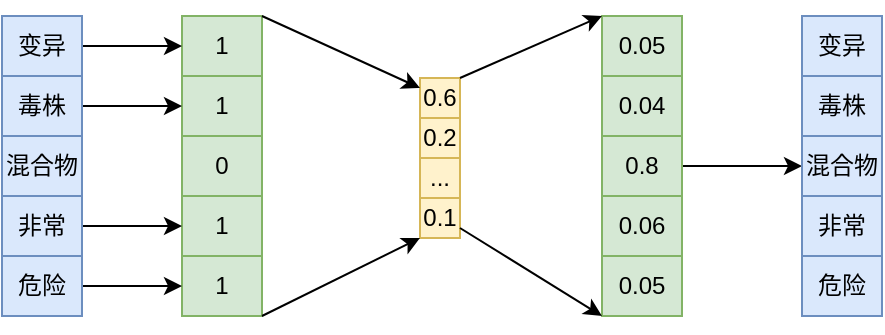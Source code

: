 <mxfile version="14.7.3" type="device"><diagram id="YkKa1AbzflaNIHXuRxRG" name="Page-1"><mxGraphModel dx="1422" dy="794" grid="1" gridSize="10" guides="1" tooltips="1" connect="1" arrows="1" fold="1" page="1" pageScale="1" pageWidth="827" pageHeight="1169" math="0" shadow="0"><root><mxCell id="0"/><mxCell id="1" parent="0"/><mxCell id="OP3TQhnnQsr90STlnJe3-1" value="1" style="rounded=0;whiteSpace=wrap;html=1;fillColor=#d5e8d4;strokeColor=#82b366;" vertex="1" parent="1"><mxGeometry x="240" y="180" width="40" height="30" as="geometry"/></mxCell><mxCell id="OP3TQhnnQsr90STlnJe3-2" value="1" style="rounded=0;whiteSpace=wrap;html=1;fillColor=#d5e8d4;strokeColor=#82b366;" vertex="1" parent="1"><mxGeometry x="240" y="210" width="40" height="30" as="geometry"/></mxCell><mxCell id="OP3TQhnnQsr90STlnJe3-3" value="0" style="rounded=0;whiteSpace=wrap;html=1;fillColor=#d5e8d4;strokeColor=#82b366;" vertex="1" parent="1"><mxGeometry x="240" y="240" width="40" height="30" as="geometry"/></mxCell><mxCell id="OP3TQhnnQsr90STlnJe3-4" value="1" style="rounded=0;whiteSpace=wrap;html=1;fillColor=#d5e8d4;strokeColor=#82b366;" vertex="1" parent="1"><mxGeometry x="240" y="270" width="40" height="30" as="geometry"/></mxCell><mxCell id="OP3TQhnnQsr90STlnJe3-5" value="1" style="rounded=0;whiteSpace=wrap;html=1;fillColor=#d5e8d4;strokeColor=#82b366;" vertex="1" parent="1"><mxGeometry x="240" y="300" width="40" height="30" as="geometry"/></mxCell><mxCell id="OP3TQhnnQsr90STlnJe3-6" value="0.05" style="rounded=0;whiteSpace=wrap;html=1;fillColor=#d5e8d4;strokeColor=#82b366;" vertex="1" parent="1"><mxGeometry x="450" y="180" width="40" height="30" as="geometry"/></mxCell><mxCell id="OP3TQhnnQsr90STlnJe3-7" value="0.04" style="rounded=0;whiteSpace=wrap;html=1;fillColor=#d5e8d4;strokeColor=#82b366;" vertex="1" parent="1"><mxGeometry x="450" y="210" width="40" height="30" as="geometry"/></mxCell><mxCell id="OP3TQhnnQsr90STlnJe3-43" style="edgeStyle=orthogonalEdgeStyle;rounded=0;orthogonalLoop=1;jettySize=auto;html=1;exitX=1;exitY=0.5;exitDx=0;exitDy=0;entryX=0;entryY=0.5;entryDx=0;entryDy=0;" edge="1" parent="1" source="OP3TQhnnQsr90STlnJe3-8" target="OP3TQhnnQsr90STlnJe3-40"><mxGeometry relative="1" as="geometry"/></mxCell><mxCell id="OP3TQhnnQsr90STlnJe3-8" value="0.8" style="rounded=0;whiteSpace=wrap;html=1;fillColor=#d5e8d4;strokeColor=#82b366;" vertex="1" parent="1"><mxGeometry x="450" y="240" width="40" height="30" as="geometry"/></mxCell><mxCell id="OP3TQhnnQsr90STlnJe3-9" value="0.06" style="rounded=0;whiteSpace=wrap;html=1;fillColor=#d5e8d4;strokeColor=#82b366;" vertex="1" parent="1"><mxGeometry x="450" y="270" width="40" height="30" as="geometry"/></mxCell><mxCell id="OP3TQhnnQsr90STlnJe3-10" value="0.05" style="rounded=0;whiteSpace=wrap;html=1;fillColor=#d5e8d4;strokeColor=#82b366;" vertex="1" parent="1"><mxGeometry x="450" y="300" width="40" height="30" as="geometry"/></mxCell><mxCell id="OP3TQhnnQsr90STlnJe3-16" value="0.6" style="rounded=0;whiteSpace=wrap;html=1;fillColor=#fff2cc;strokeColor=#d6b656;" vertex="1" parent="1"><mxGeometry x="359" y="211" width="20" height="20" as="geometry"/></mxCell><mxCell id="OP3TQhnnQsr90STlnJe3-17" value="0.2" style="rounded=0;whiteSpace=wrap;html=1;fillColor=#fff2cc;strokeColor=#d6b656;" vertex="1" parent="1"><mxGeometry x="359" y="231" width="20" height="20" as="geometry"/></mxCell><mxCell id="OP3TQhnnQsr90STlnJe3-18" value="..." style="rounded=0;whiteSpace=wrap;html=1;fillColor=#fff2cc;strokeColor=#d6b656;" vertex="1" parent="1"><mxGeometry x="359" y="251" width="20" height="20" as="geometry"/></mxCell><mxCell id="OP3TQhnnQsr90STlnJe3-19" value="0.1" style="rounded=0;whiteSpace=wrap;html=1;fillColor=#fff2cc;strokeColor=#d6b656;" vertex="1" parent="1"><mxGeometry x="359" y="271" width="20" height="20" as="geometry"/></mxCell><mxCell id="OP3TQhnnQsr90STlnJe3-20" value="" style="endArrow=classic;html=1;exitX=1;exitY=0;exitDx=0;exitDy=0;entryX=0;entryY=0.25;entryDx=0;entryDy=0;" edge="1" parent="1" source="OP3TQhnnQsr90STlnJe3-1" target="OP3TQhnnQsr90STlnJe3-16"><mxGeometry width="50" height="50" relative="1" as="geometry"><mxPoint x="590" y="410" as="sourcePoint"/><mxPoint x="640" y="360" as="targetPoint"/></mxGeometry></mxCell><mxCell id="OP3TQhnnQsr90STlnJe3-21" value="" style="endArrow=classic;html=1;exitX=1;exitY=1;exitDx=0;exitDy=0;entryX=0;entryY=1;entryDx=0;entryDy=0;" edge="1" parent="1" source="OP3TQhnnQsr90STlnJe3-5" target="OP3TQhnnQsr90STlnJe3-19"><mxGeometry width="50" height="50" relative="1" as="geometry"><mxPoint x="590" y="410" as="sourcePoint"/><mxPoint x="640" y="360" as="targetPoint"/></mxGeometry></mxCell><mxCell id="OP3TQhnnQsr90STlnJe3-22" value="" style="endArrow=classic;html=1;exitX=1;exitY=0;exitDx=0;exitDy=0;entryX=0;entryY=0;entryDx=0;entryDy=0;" edge="1" parent="1" source="OP3TQhnnQsr90STlnJe3-16" target="OP3TQhnnQsr90STlnJe3-6"><mxGeometry width="50" height="50" relative="1" as="geometry"><mxPoint x="590" y="410" as="sourcePoint"/><mxPoint x="640" y="360" as="targetPoint"/></mxGeometry></mxCell><mxCell id="OP3TQhnnQsr90STlnJe3-23" value="" style="endArrow=classic;html=1;exitX=1;exitY=0.75;exitDx=0;exitDy=0;entryX=0;entryY=1;entryDx=0;entryDy=0;" edge="1" parent="1" source="OP3TQhnnQsr90STlnJe3-19" target="OP3TQhnnQsr90STlnJe3-10"><mxGeometry width="50" height="50" relative="1" as="geometry"><mxPoint x="290" y="340" as="sourcePoint"/><mxPoint x="440" y="320" as="targetPoint"/></mxGeometry></mxCell><mxCell id="OP3TQhnnQsr90STlnJe3-34" style="edgeStyle=orthogonalEdgeStyle;rounded=0;orthogonalLoop=1;jettySize=auto;html=1;exitX=1;exitY=0.5;exitDx=0;exitDy=0;entryX=0;entryY=0.5;entryDx=0;entryDy=0;" edge="1" parent="1" source="OP3TQhnnQsr90STlnJe3-29" target="OP3TQhnnQsr90STlnJe3-1"><mxGeometry relative="1" as="geometry"/></mxCell><mxCell id="OP3TQhnnQsr90STlnJe3-29" value="变异" style="rounded=0;whiteSpace=wrap;html=1;fillColor=#dae8fc;strokeColor=#6c8ebf;" vertex="1" parent="1"><mxGeometry x="150" y="180" width="40" height="30" as="geometry"/></mxCell><mxCell id="OP3TQhnnQsr90STlnJe3-35" style="edgeStyle=orthogonalEdgeStyle;rounded=0;orthogonalLoop=1;jettySize=auto;html=1;exitX=1;exitY=0.5;exitDx=0;exitDy=0;entryX=0;entryY=0.5;entryDx=0;entryDy=0;" edge="1" parent="1" source="OP3TQhnnQsr90STlnJe3-30" target="OP3TQhnnQsr90STlnJe3-2"><mxGeometry relative="1" as="geometry"/></mxCell><mxCell id="OP3TQhnnQsr90STlnJe3-30" value="毒株" style="rounded=0;whiteSpace=wrap;html=1;fillColor=#dae8fc;strokeColor=#6c8ebf;" vertex="1" parent="1"><mxGeometry x="150" y="210" width="40" height="30" as="geometry"/></mxCell><mxCell id="OP3TQhnnQsr90STlnJe3-31" value="混合物" style="rounded=0;whiteSpace=wrap;html=1;fillColor=#dae8fc;strokeColor=#6c8ebf;" vertex="1" parent="1"><mxGeometry x="150" y="240" width="40" height="30" as="geometry"/></mxCell><mxCell id="OP3TQhnnQsr90STlnJe3-36" style="edgeStyle=orthogonalEdgeStyle;rounded=0;orthogonalLoop=1;jettySize=auto;html=1;exitX=1;exitY=0.5;exitDx=0;exitDy=0;entryX=0;entryY=0.5;entryDx=0;entryDy=0;" edge="1" parent="1" source="OP3TQhnnQsr90STlnJe3-32" target="OP3TQhnnQsr90STlnJe3-4"><mxGeometry relative="1" as="geometry"/></mxCell><mxCell id="OP3TQhnnQsr90STlnJe3-32" value="非常" style="rounded=0;whiteSpace=wrap;html=1;fillColor=#dae8fc;strokeColor=#6c8ebf;" vertex="1" parent="1"><mxGeometry x="150" y="270" width="40" height="30" as="geometry"/></mxCell><mxCell id="OP3TQhnnQsr90STlnJe3-37" style="edgeStyle=orthogonalEdgeStyle;rounded=0;orthogonalLoop=1;jettySize=auto;html=1;exitX=1;exitY=0.5;exitDx=0;exitDy=0;entryX=0;entryY=0.5;entryDx=0;entryDy=0;" edge="1" parent="1" source="OP3TQhnnQsr90STlnJe3-33" target="OP3TQhnnQsr90STlnJe3-5"><mxGeometry relative="1" as="geometry"/></mxCell><mxCell id="OP3TQhnnQsr90STlnJe3-33" value="危险" style="rounded=0;whiteSpace=wrap;html=1;fillColor=#dae8fc;strokeColor=#6c8ebf;" vertex="1" parent="1"><mxGeometry x="150" y="300" width="40" height="30" as="geometry"/></mxCell><mxCell id="OP3TQhnnQsr90STlnJe3-38" value="变异" style="rounded=0;whiteSpace=wrap;html=1;fillColor=#dae8fc;strokeColor=#6c8ebf;" vertex="1" parent="1"><mxGeometry x="550" y="180" width="40" height="30" as="geometry"/></mxCell><mxCell id="OP3TQhnnQsr90STlnJe3-39" value="毒株" style="rounded=0;whiteSpace=wrap;html=1;fillColor=#dae8fc;strokeColor=#6c8ebf;" vertex="1" parent="1"><mxGeometry x="550" y="210" width="40" height="30" as="geometry"/></mxCell><mxCell id="OP3TQhnnQsr90STlnJe3-40" value="混合物" style="rounded=0;whiteSpace=wrap;html=1;fillColor=#dae8fc;strokeColor=#6c8ebf;" vertex="1" parent="1"><mxGeometry x="550" y="240" width="40" height="30" as="geometry"/></mxCell><mxCell id="OP3TQhnnQsr90STlnJe3-41" value="非常" style="rounded=0;whiteSpace=wrap;html=1;fillColor=#dae8fc;strokeColor=#6c8ebf;" vertex="1" parent="1"><mxGeometry x="550" y="270" width="40" height="30" as="geometry"/></mxCell><mxCell id="OP3TQhnnQsr90STlnJe3-42" value="危险" style="rounded=0;whiteSpace=wrap;html=1;fillColor=#dae8fc;strokeColor=#6c8ebf;" vertex="1" parent="1"><mxGeometry x="550" y="300" width="40" height="30" as="geometry"/></mxCell></root></mxGraphModel></diagram></mxfile>
